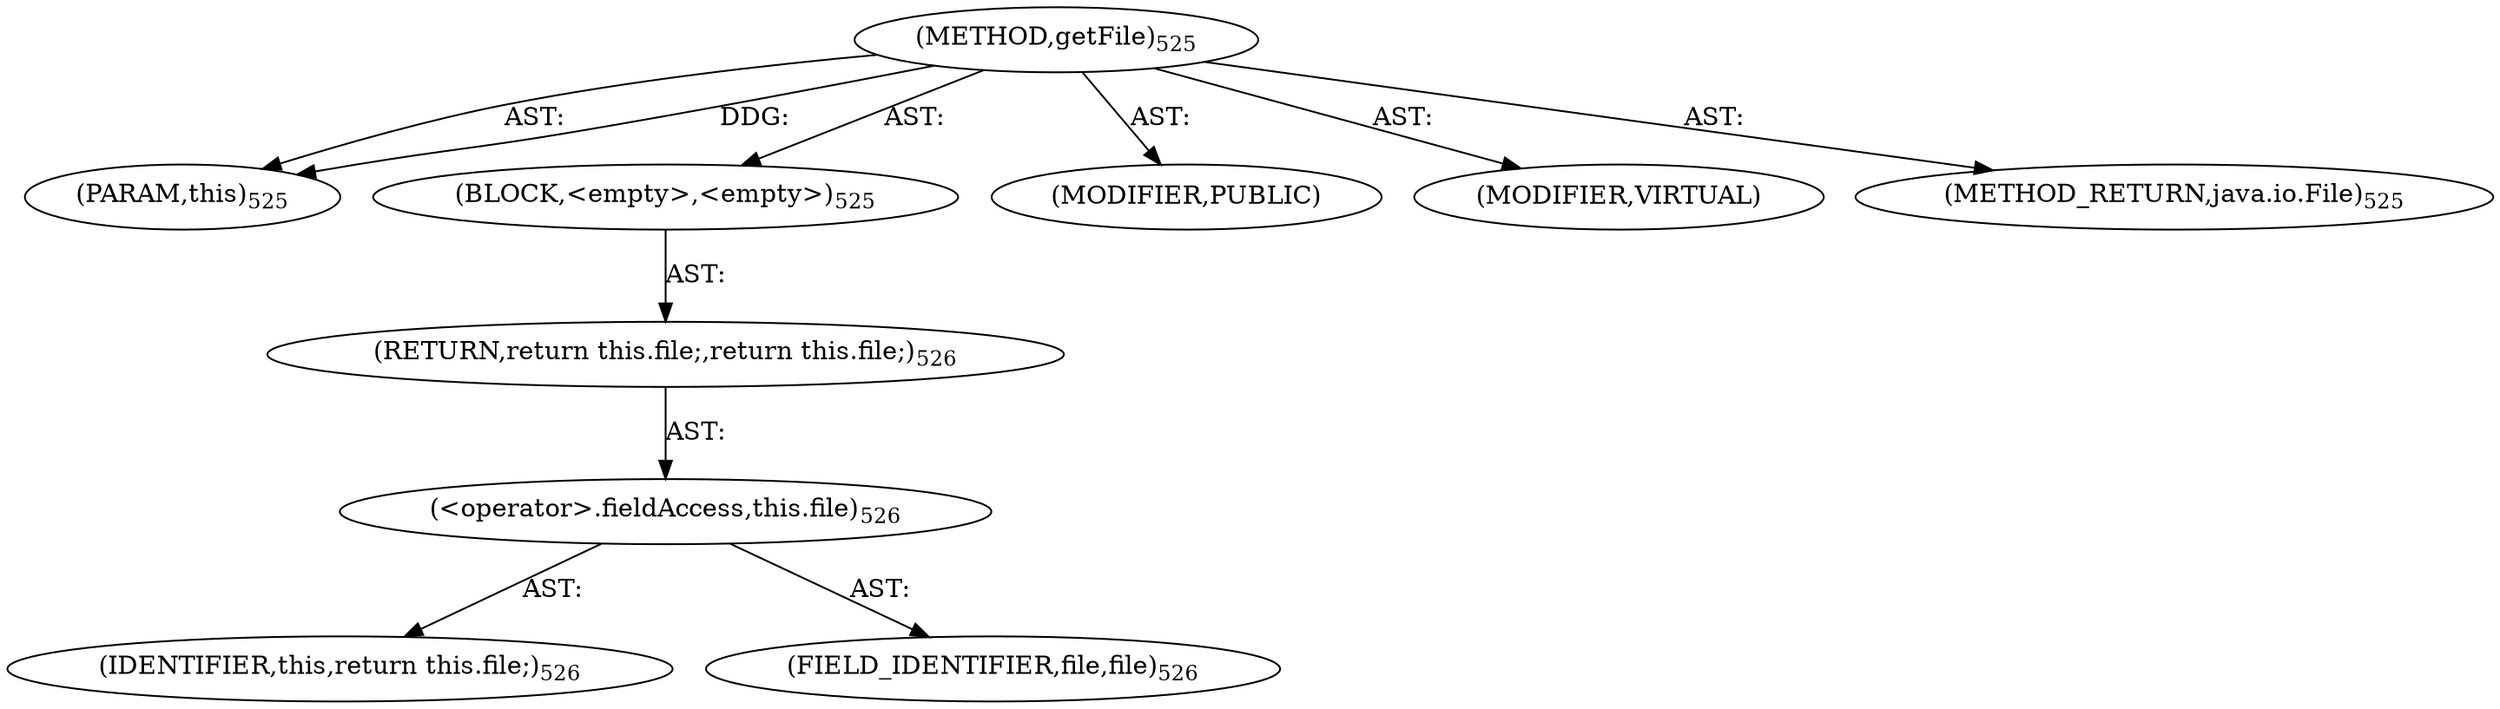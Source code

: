 digraph "getFile" {  
"111669149722" [label = <(METHOD,getFile)<SUB>525</SUB>> ]
"115964117013" [label = <(PARAM,this)<SUB>525</SUB>> ]
"25769803817" [label = <(BLOCK,&lt;empty&gt;,&lt;empty&gt;)<SUB>525</SUB>> ]
"146028888076" [label = <(RETURN,return this.file;,return this.file;)<SUB>526</SUB>> ]
"30064771323" [label = <(&lt;operator&gt;.fieldAccess,this.file)<SUB>526</SUB>> ]
"68719476760" [label = <(IDENTIFIER,this,return this.file;)<SUB>526</SUB>> ]
"55834574929" [label = <(FIELD_IDENTIFIER,file,file)<SUB>526</SUB>> ]
"133143986251" [label = <(MODIFIER,PUBLIC)> ]
"133143986252" [label = <(MODIFIER,VIRTUAL)> ]
"128849018906" [label = <(METHOD_RETURN,java.io.File)<SUB>525</SUB>> ]
  "111669149722" -> "115964117013"  [ label = "AST: "] 
  "111669149722" -> "25769803817"  [ label = "AST: "] 
  "111669149722" -> "133143986251"  [ label = "AST: "] 
  "111669149722" -> "133143986252"  [ label = "AST: "] 
  "111669149722" -> "128849018906"  [ label = "AST: "] 
  "25769803817" -> "146028888076"  [ label = "AST: "] 
  "146028888076" -> "30064771323"  [ label = "AST: "] 
  "30064771323" -> "68719476760"  [ label = "AST: "] 
  "30064771323" -> "55834574929"  [ label = "AST: "] 
  "111669149722" -> "115964117013"  [ label = "DDG: "] 
}

